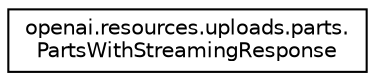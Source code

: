 digraph "Graphical Class Hierarchy"
{
 // LATEX_PDF_SIZE
  edge [fontname="Helvetica",fontsize="10",labelfontname="Helvetica",labelfontsize="10"];
  node [fontname="Helvetica",fontsize="10",shape=record];
  rankdir="LR";
  Node0 [label="openai.resources.uploads.parts.\lPartsWithStreamingResponse",height=0.2,width=0.4,color="black", fillcolor="white", style="filled",URL="$classopenai_1_1resources_1_1uploads_1_1parts_1_1PartsWithStreamingResponse.html",tooltip=" "];
}
